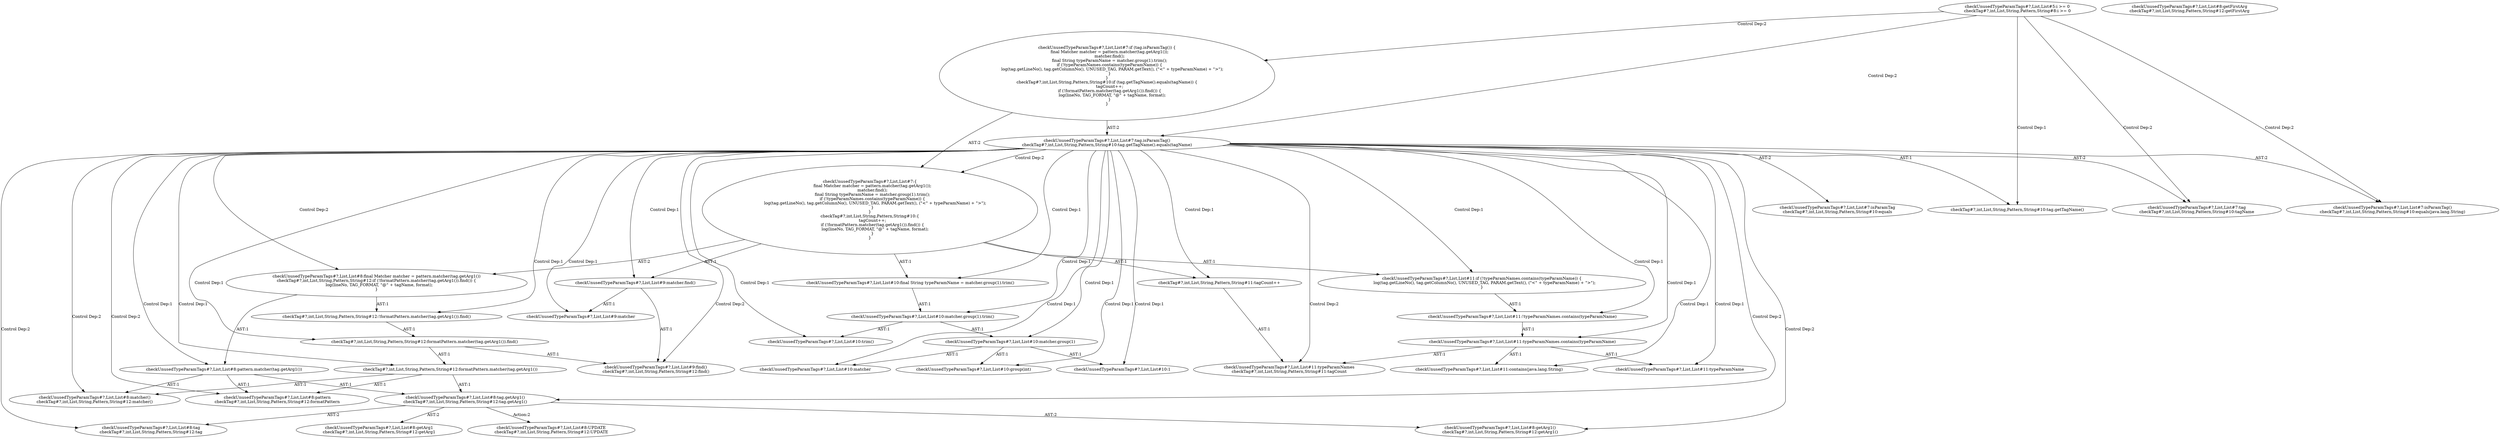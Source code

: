 digraph "Pattern" {
0 [label="checkUnusedTypeParamTags#?,List,List#8:UPDATE
checkTag#?,int,List,String,Pattern,String#12:UPDATE" shape=ellipse]
1 [label="checkUnusedTypeParamTags#?,List,List#8:tag.getArg1()
checkTag#?,int,List,String,Pattern,String#12:tag.getArg1()" shape=ellipse]
2 [label="checkUnusedTypeParamTags#?,List,List#7:tag.isParamTag()
checkTag#?,int,List,String,Pattern,String#10:tag.getTagName().equals(tagName)" shape=ellipse]
3 [label="checkUnusedTypeParamTags#?,List,List#5:i >= 0
checkTag#?,int,List,String,Pattern,String#8:i >= 0" shape=ellipse]
4 [label="checkUnusedTypeParamTags#?,List,List#7:if (tag.isParamTag()) \{
    final Matcher matcher = pattern.matcher(tag.getArg1());
    matcher.find();
    final String typeParamName = matcher.group(1).trim();
    if (!typeParamNames.contains(typeParamName)) \{
        log(tag.getLineNo(), tag.getColumnNo(), UNUSED_TAG, PARAM.getText(), (\"<\" + typeParamName) + \">\");
    \}
\}
checkTag#?,int,List,String,Pattern,String#10:if (tag.getTagName().equals(tagName)) \{
    tagCount++;
    if (!formatPattern.matcher(tag.getArg1()).find()) \{
        log(lineNo, TAG_FORMAT, \"@\" + tagName, format);
    \}
\}" shape=ellipse]
5 [label="checkUnusedTypeParamTags#?,List,List#7:isParamTag
checkTag#?,int,List,String,Pattern,String#10:equals" shape=ellipse]
6 [label="checkUnusedTypeParamTags#?,List,List#7:tag
checkTag#?,int,List,String,Pattern,String#10:tagName" shape=ellipse]
7 [label="checkUnusedTypeParamTags#?,List,List#7:isParamTag()
checkTag#?,int,List,String,Pattern,String#10:equals(java.lang.String)" shape=ellipse]
8 [label="checkUnusedTypeParamTags#?,List,List#7:\{
    final Matcher matcher = pattern.matcher(tag.getArg1());
    matcher.find();
    final String typeParamName = matcher.group(1).trim();
    if (!typeParamNames.contains(typeParamName)) \{
        log(tag.getLineNo(), tag.getColumnNo(), UNUSED_TAG, PARAM.getText(), (\"<\" + typeParamName) + \">\");
    \}
\}
checkTag#?,int,List,String,Pattern,String#10:\{
    tagCount++;
    if (!formatPattern.matcher(tag.getArg1()).find()) \{
        log(lineNo, TAG_FORMAT, \"@\" + tagName, format);
    \}
\}" shape=ellipse]
9 [label="checkUnusedTypeParamTags#?,List,List#8:final Matcher matcher = pattern.matcher(tag.getArg1())
checkTag#?,int,List,String,Pattern,String#12:if (!formatPattern.matcher(tag.getArg1()).find()) \{
    log(lineNo, TAG_FORMAT, \"@\" + tagName, format);
\}" shape=ellipse]
10 [label="checkUnusedTypeParamTags#?,List,List#8:pattern.matcher(tag.getArg1())" shape=ellipse]
11 [label="checkUnusedTypeParamTags#?,List,List#8:matcher()
checkTag#?,int,List,String,Pattern,String#12:matcher()" shape=ellipse]
12 [label="checkUnusedTypeParamTags#?,List,List#8:pattern
checkTag#?,int,List,String,Pattern,String#12:formatPattern" shape=ellipse]
13 [label="checkUnusedTypeParamTags#?,List,List#8:getArg1()
checkTag#?,int,List,String,Pattern,String#12:getArg1()" shape=ellipse]
14 [label="checkUnusedTypeParamTags#?,List,List#8:tag
checkTag#?,int,List,String,Pattern,String#12:tag" shape=ellipse]
15 [label="checkUnusedTypeParamTags#?,List,List#9:matcher.find()" shape=ellipse]
16 [label="checkUnusedTypeParamTags#?,List,List#9:find()
checkTag#?,int,List,String,Pattern,String#12:find()" shape=ellipse]
17 [label="checkUnusedTypeParamTags#?,List,List#9:matcher" shape=ellipse]
18 [label="checkUnusedTypeParamTags#?,List,List#10:final String typeParamName = matcher.group(1).trim()" shape=ellipse]
19 [label="checkUnusedTypeParamTags#?,List,List#10:matcher.group(1).trim()" shape=ellipse]
20 [label="checkUnusedTypeParamTags#?,List,List#10:trim()" shape=ellipse]
21 [label="checkUnusedTypeParamTags#?,List,List#10:matcher.group(1)" shape=ellipse]
22 [label="checkUnusedTypeParamTags#?,List,List#10:group(int)" shape=ellipse]
23 [label="checkUnusedTypeParamTags#?,List,List#10:matcher" shape=ellipse]
24 [label="checkUnusedTypeParamTags#?,List,List#10:1" shape=ellipse]
25 [label="checkUnusedTypeParamTags#?,List,List#11:if (!typeParamNames.contains(typeParamName)) \{
    log(tag.getLineNo(), tag.getColumnNo(), UNUSED_TAG, PARAM.getText(), (\"<\" + typeParamName) + \">\");
\}" shape=ellipse]
26 [label="checkUnusedTypeParamTags#?,List,List#11:!typeParamNames.contains(typeParamName)" shape=ellipse]
27 [label="checkUnusedTypeParamTags#?,List,List#11:typeParamNames.contains(typeParamName)" shape=ellipse]
28 [label="checkUnusedTypeParamTags#?,List,List#11:contains(java.lang.String)" shape=ellipse]
29 [label="checkUnusedTypeParamTags#?,List,List#11:typeParamNames
checkTag#?,int,List,String,Pattern,String#11:tagCount" shape=ellipse]
30 [label="checkUnusedTypeParamTags#?,List,List#11:typeParamName" shape=ellipse]
31 [label="checkUnusedTypeParamTags#?,List,List#8:getFirstArg
checkTag#?,int,List,String,Pattern,String#12:getFirstArg" shape=ellipse]
32 [label="checkUnusedTypeParamTags#?,List,List#8:getArg1
checkTag#?,int,List,String,Pattern,String#12:getArg1" shape=ellipse]
33 [label="checkTag#?,int,List,String,Pattern,String#10:tag.getTagName()" shape=ellipse]
34 [label="checkTag#?,int,List,String,Pattern,String#11:tagCount++" shape=ellipse]
35 [label="checkTag#?,int,List,String,Pattern,String#12:!formatPattern.matcher(tag.getArg1()).find()" shape=ellipse]
36 [label="checkTag#?,int,List,String,Pattern,String#12:formatPattern.matcher(tag.getArg1()).find()" shape=ellipse]
37 [label="checkTag#?,int,List,String,Pattern,String#12:formatPattern.matcher(tag.getArg1())" shape=ellipse]
1 -> 0 [label="Action:2"];
1 -> 32 [label="AST:2"];
1 -> 14 [label="AST:2"];
1 -> 13 [label="AST:2"];
2 -> 1 [label="Control Dep:2"];
2 -> 5 [label="AST:2"];
2 -> 6 [label="AST:2"];
2 -> 7 [label="AST:2"];
2 -> 8 [label="Control Dep:2"];
2 -> 9 [label="Control Dep:2"];
2 -> 10 [label="Control Dep:1"];
2 -> 11 [label="Control Dep:2"];
2 -> 12 [label="Control Dep:2"];
2 -> 13 [label="Control Dep:2"];
2 -> 14 [label="Control Dep:2"];
2 -> 15 [label="Control Dep:1"];
2 -> 16 [label="Control Dep:2"];
2 -> 17 [label="Control Dep:1"];
2 -> 18 [label="Control Dep:1"];
2 -> 19 [label="Control Dep:1"];
2 -> 20 [label="Control Dep:1"];
2 -> 21 [label="Control Dep:1"];
2 -> 22 [label="Control Dep:1"];
2 -> 23 [label="Control Dep:1"];
2 -> 24 [label="Control Dep:1"];
2 -> 25 [label="Control Dep:1"];
2 -> 26 [label="Control Dep:1"];
2 -> 27 [label="Control Dep:1"];
2 -> 28 [label="Control Dep:1"];
2 -> 29 [label="Control Dep:2"];
2 -> 30 [label="Control Dep:1"];
2 -> 33 [label="AST:1"];
2 -> 34 [label="Control Dep:1"];
2 -> 35 [label="Control Dep:1"];
2 -> 36 [label="Control Dep:1"];
2 -> 37 [label="Control Dep:1"];
3 -> 2 [label="Control Dep:2"];
3 -> 4 [label="Control Dep:2"];
3 -> 7 [label="Control Dep:2"];
3 -> 6 [label="Control Dep:2"];
3 -> 33 [label="Control Dep:1"];
4 -> 2 [label="AST:2"];
4 -> 8 [label="AST:2"];
8 -> 9 [label="AST:2"];
8 -> 15 [label="AST:1"];
8 -> 18 [label="AST:1"];
8 -> 25 [label="AST:1"];
8 -> 34 [label="AST:1"];
9 -> 10 [label="AST:1"];
9 -> 35 [label="AST:1"];
10 -> 1 [label="AST:1"];
10 -> 12 [label="AST:1"];
10 -> 11 [label="AST:1"];
15 -> 17 [label="AST:1"];
15 -> 16 [label="AST:1"];
18 -> 19 [label="AST:1"];
19 -> 21 [label="AST:1"];
19 -> 20 [label="AST:1"];
21 -> 23 [label="AST:1"];
21 -> 22 [label="AST:1"];
21 -> 24 [label="AST:1"];
25 -> 26 [label="AST:1"];
26 -> 27 [label="AST:1"];
27 -> 29 [label="AST:1"];
27 -> 28 [label="AST:1"];
27 -> 30 [label="AST:1"];
34 -> 29 [label="AST:1"];
35 -> 36 [label="AST:1"];
36 -> 37 [label="AST:1"];
36 -> 16 [label="AST:1"];
37 -> 12 [label="AST:1"];
37 -> 11 [label="AST:1"];
37 -> 1 [label="AST:1"];
}